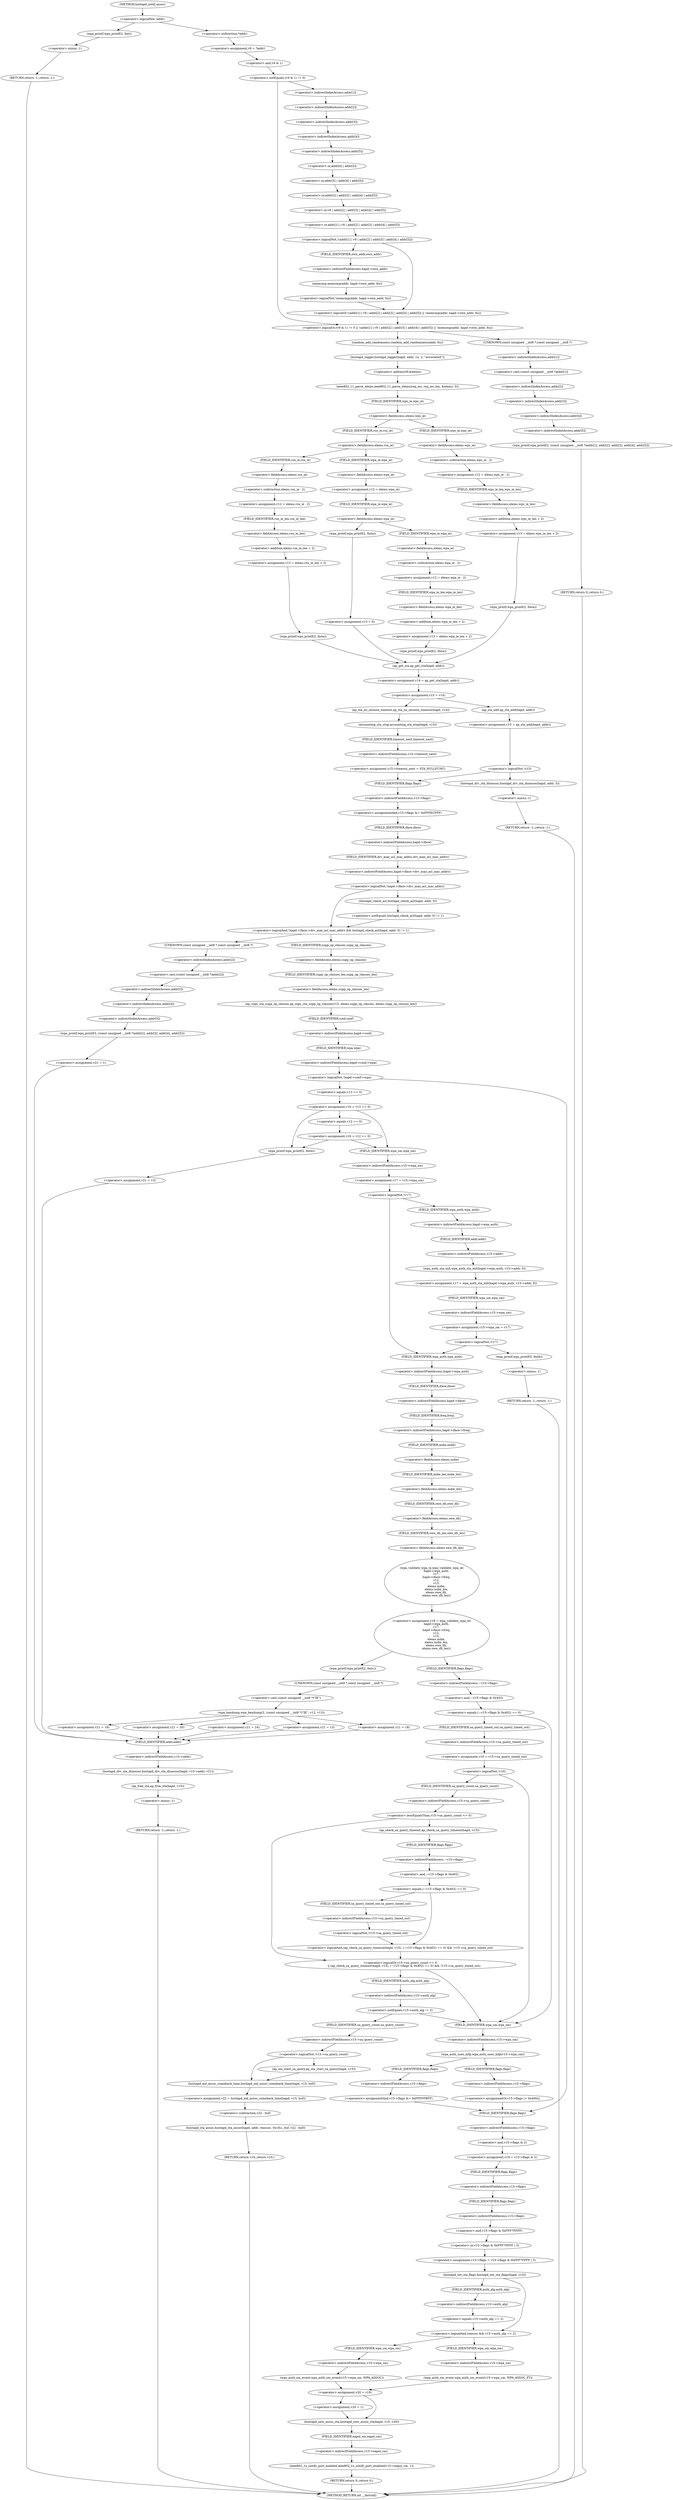 digraph hostapd_notif_assoc {  
"1000147" [label = "(<operator>.logicalNot,!addr)" ]
"1000150" [label = "(wpa_printf,wpa_printf(2, fmt))" ]
"1000153" [label = "(RETURN,return -1;,return -1;)" ]
"1000154" [label = "(<operator>.minus,-1)" ]
"1000156" [label = "(<operator>.assignment,v9 = *addr)" ]
"1000158" [label = "(<operator>.indirection,*addr)" ]
"1000161" [label = "(<operator>.logicalOr,(v9 & 1) != 0 || !(addr[1] | v9 | addr[2] | addr[3] | addr[4] | addr[5]) || !memcmp(addr, hapd->own_addr, 6u))" ]
"1000162" [label = "(<operator>.notEquals,(v9 & 1) != 0)" ]
"1000163" [label = "(<operator>.and,v9 & 1)" ]
"1000167" [label = "(<operator>.logicalOr,!(addr[1] | v9 | addr[2] | addr[3] | addr[4] | addr[5]) || !memcmp(addr, hapd->own_addr, 6u))" ]
"1000168" [label = "(<operator>.logicalNot,!(addr[1] | v9 | addr[2] | addr[3] | addr[4] | addr[5]))" ]
"1000169" [label = "(<operator>.or,addr[1] | v9 | addr[2] | addr[3] | addr[4] | addr[5])" ]
"1000170" [label = "(<operator>.indirectIndexAccess,addr[1])" ]
"1000173" [label = "(<operator>.or,v9 | addr[2] | addr[3] | addr[4] | addr[5])" ]
"1000175" [label = "(<operator>.or,addr[2] | addr[3] | addr[4] | addr[5])" ]
"1000176" [label = "(<operator>.indirectIndexAccess,addr[2])" ]
"1000179" [label = "(<operator>.or,addr[3] | addr[4] | addr[5])" ]
"1000180" [label = "(<operator>.indirectIndexAccess,addr[3])" ]
"1000183" [label = "(<operator>.or,addr[4] | addr[5])" ]
"1000184" [label = "(<operator>.indirectIndexAccess,addr[4])" ]
"1000187" [label = "(<operator>.indirectIndexAccess,addr[5])" ]
"1000190" [label = "(<operator>.logicalNot,!memcmp(addr, hapd->own_addr, 6u))" ]
"1000191" [label = "(memcmp,memcmp(addr, hapd->own_addr, 6u))" ]
"1000193" [label = "(<operator>.indirectFieldAccess,hapd->own_addr)" ]
"1000195" [label = "(FIELD_IDENTIFIER,own_addr,own_addr)" ]
"1000198" [label = "(wpa_printf,wpa_printf(2, (const unsigned __int8 *)addr[1], addr[2], addr[3], addr[4], addr[5]))" ]
"1000200" [label = "(<operator>.cast,(const unsigned __int8 *)addr[1])" ]
"1000201" [label = "(UNKNOWN,const unsigned __int8 *,const unsigned __int8 *)" ]
"1000202" [label = "(<operator>.indirectIndexAccess,addr[1])" ]
"1000205" [label = "(<operator>.indirectIndexAccess,addr[2])" ]
"1000208" [label = "(<operator>.indirectIndexAccess,addr[3])" ]
"1000211" [label = "(<operator>.indirectIndexAccess,addr[4])" ]
"1000214" [label = "(<operator>.indirectIndexAccess,addr[5])" ]
"1000217" [label = "(RETURN,return 0;,return 0;)" ]
"1000219" [label = "(random_add_randomness,random_add_randomness(addr, 6u))" ]
"1000222" [label = "(hostapd_logger,hostapd_logger(hapd, addr, 1u, 2, \"associated\"))" ]
"1000228" [label = "(ieee802_11_parse_elems,ieee802_11_parse_elems(req_ies, req_ies_len, &elems, 0))" ]
"1000231" [label = "(<operator>.addressOf,&elems)" ]
"1000235" [label = "(<operator>.fieldAccess,elems.wps_ie)" ]
"1000237" [label = "(FIELD_IDENTIFIER,wps_ie,wps_ie)" ]
"1000239" [label = "(<operator>.assignment,v12 = elems.wps_ie - 2)" ]
"1000241" [label = "(<operator>.subtraction,elems.wps_ie - 2)" ]
"1000242" [label = "(<operator>.fieldAccess,elems.wps_ie)" ]
"1000244" [label = "(FIELD_IDENTIFIER,wps_ie,wps_ie)" ]
"1000246" [label = "(<operator>.assignment,v13 = elems.wps_ie_len + 2)" ]
"1000248" [label = "(<operator>.addition,elems.wps_ie_len + 2)" ]
"1000249" [label = "(<operator>.fieldAccess,elems.wps_ie_len)" ]
"1000251" [label = "(FIELD_IDENTIFIER,wps_ie_len,wps_ie_len)" ]
"1000253" [label = "(wpa_printf,wpa_printf(2, fmta))" ]
"1000258" [label = "(<operator>.fieldAccess,elems.rsn_ie)" ]
"1000260" [label = "(FIELD_IDENTIFIER,rsn_ie,rsn_ie)" ]
"1000262" [label = "(<operator>.assignment,v12 = elems.rsn_ie - 2)" ]
"1000264" [label = "(<operator>.subtraction,elems.rsn_ie - 2)" ]
"1000265" [label = "(<operator>.fieldAccess,elems.rsn_ie)" ]
"1000267" [label = "(FIELD_IDENTIFIER,rsn_ie,rsn_ie)" ]
"1000269" [label = "(<operator>.assignment,v13 = elems.rsn_ie_len + 2)" ]
"1000271" [label = "(<operator>.addition,elems.rsn_ie_len + 2)" ]
"1000272" [label = "(<operator>.fieldAccess,elems.rsn_ie_len)" ]
"1000274" [label = "(FIELD_IDENTIFIER,rsn_ie_len,rsn_ie_len)" ]
"1000276" [label = "(wpa_printf,wpa_printf(2, fmta))" ]
"1000281" [label = "(<operator>.assignment,v12 = elems.wpa_ie)" ]
"1000283" [label = "(<operator>.fieldAccess,elems.wpa_ie)" ]
"1000285" [label = "(FIELD_IDENTIFIER,wpa_ie,wpa_ie)" ]
"1000287" [label = "(<operator>.fieldAccess,elems.wpa_ie)" ]
"1000289" [label = "(FIELD_IDENTIFIER,wpa_ie,wpa_ie)" ]
"1000291" [label = "(<operator>.assignment,v12 = elems.wpa_ie - 2)" ]
"1000293" [label = "(<operator>.subtraction,elems.wpa_ie - 2)" ]
"1000294" [label = "(<operator>.fieldAccess,elems.wpa_ie)" ]
"1000296" [label = "(FIELD_IDENTIFIER,wpa_ie,wpa_ie)" ]
"1000298" [label = "(<operator>.assignment,v13 = elems.wpa_ie_len + 2)" ]
"1000300" [label = "(<operator>.addition,elems.wpa_ie_len + 2)" ]
"1000301" [label = "(<operator>.fieldAccess,elems.wpa_ie_len)" ]
"1000303" [label = "(FIELD_IDENTIFIER,wpa_ie_len,wpa_ie_len)" ]
"1000305" [label = "(wpa_printf,wpa_printf(2, fmta))" ]
"1000310" [label = "(wpa_printf,wpa_printf(2, fmta))" ]
"1000313" [label = "(<operator>.assignment,v13 = 0)" ]
"1000316" [label = "(<operator>.assignment,v14 = ap_get_sta(hapd, addr))" ]
"1000318" [label = "(ap_get_sta,ap_get_sta(hapd, addr))" ]
"1000321" [label = "(<operator>.assignment,v15 = v14)" ]
"1000327" [label = "(ap_sta_no_session_timeout,ap_sta_no_session_timeout(hapd, v14))" ]
"1000330" [label = "(accounting_sta_stop,accounting_sta_stop(hapd, v15))" ]
"1000333" [label = "(<operator>.assignment,v15->timeout_next = STA_NULLFUNC)" ]
"1000334" [label = "(<operator>.indirectFieldAccess,v15->timeout_next)" ]
"1000336" [label = "(FIELD_IDENTIFIER,timeout_next,timeout_next)" ]
"1000340" [label = "(<operator>.assignment,v15 = ap_sta_add(hapd, addr))" ]
"1000342" [label = "(ap_sta_add,ap_sta_add(hapd, addr))" ]
"1000346" [label = "(<operator>.logicalNot,!v15)" ]
"1000349" [label = "(hostapd_drv_sta_disassoc,hostapd_drv_sta_disassoc(hapd, addr, 5))" ]
"1000353" [label = "(RETURN,return -1;,return -1;)" ]
"1000354" [label = "(<operator>.minus,-1)" ]
"1000356" [label = "(<operators>.assignmentAnd,v15->flags &= 0xFFFECFFF)" ]
"1000357" [label = "(<operator>.indirectFieldAccess,v15->flags)" ]
"1000359" [label = "(FIELD_IDENTIFIER,flags,flags)" ]
"1000362" [label = "(<operator>.logicalAnd,!hapd->iface->drv_max_acl_mac_addrs && hostapd_check_acl(hapd, addr, 0) != 1)" ]
"1000363" [label = "(<operator>.logicalNot,!hapd->iface->drv_max_acl_mac_addrs)" ]
"1000364" [label = "(<operator>.indirectFieldAccess,hapd->iface->drv_max_acl_mac_addrs)" ]
"1000365" [label = "(<operator>.indirectFieldAccess,hapd->iface)" ]
"1000367" [label = "(FIELD_IDENTIFIER,iface,iface)" ]
"1000368" [label = "(FIELD_IDENTIFIER,drv_max_acl_mac_addrs,drv_max_acl_mac_addrs)" ]
"1000369" [label = "(<operator>.notEquals,hostapd_check_acl(hapd, addr, 0) != 1)" ]
"1000370" [label = "(hostapd_check_acl,hostapd_check_acl(hapd, addr, 0))" ]
"1000376" [label = "(wpa_printf,wpa_printf(3, (const unsigned __int8 *)addr[2], addr[3], addr[4], addr[5]))" ]
"1000378" [label = "(<operator>.cast,(const unsigned __int8 *)addr[2])" ]
"1000379" [label = "(UNKNOWN,const unsigned __int8 *,const unsigned __int8 *)" ]
"1000380" [label = "(<operator>.indirectIndexAccess,addr[2])" ]
"1000383" [label = "(<operator>.indirectIndexAccess,addr[3])" ]
"1000386" [label = "(<operator>.indirectIndexAccess,addr[4])" ]
"1000389" [label = "(<operator>.indirectIndexAccess,addr[5])" ]
"1000392" [label = "(<operator>.assignment,v21 = 1)" ]
"1000396" [label = "(hostapd_drv_sta_disassoc,hostapd_drv_sta_disassoc(hapd, v15->addr, v21))" ]
"1000398" [label = "(<operator>.indirectFieldAccess,v15->addr)" ]
"1000400" [label = "(FIELD_IDENTIFIER,addr,addr)" ]
"1000402" [label = "(ap_free_sta,ap_free_sta(hapd, v15))" ]
"1000405" [label = "(RETURN,return -1;,return -1;)" ]
"1000406" [label = "(<operator>.minus,-1)" ]
"1000408" [label = "(ap_copy_sta_supp_op_classes,ap_copy_sta_supp_op_classes(v15, elems.supp_op_classes, elems.supp_op_classes_len))" ]
"1000410" [label = "(<operator>.fieldAccess,elems.supp_op_classes)" ]
"1000412" [label = "(FIELD_IDENTIFIER,supp_op_classes,supp_op_classes)" ]
"1000413" [label = "(<operator>.fieldAccess,elems.supp_op_classes_len)" ]
"1000415" [label = "(FIELD_IDENTIFIER,supp_op_classes_len,supp_op_classes_len)" ]
"1000417" [label = "(<operator>.logicalNot,!hapd->conf->wpa)" ]
"1000418" [label = "(<operator>.indirectFieldAccess,hapd->conf->wpa)" ]
"1000419" [label = "(<operator>.indirectFieldAccess,hapd->conf)" ]
"1000421" [label = "(FIELD_IDENTIFIER,conf,conf)" ]
"1000422" [label = "(FIELD_IDENTIFIER,wpa,wpa)" ]
"1000424" [label = "(<operator>.assignment,v16 = v13 == 0)" ]
"1000426" [label = "(<operator>.equals,v13 == 0)" ]
"1000431" [label = "(<operator>.assignment,v16 = v12 == 0)" ]
"1000433" [label = "(<operator>.equals,v12 == 0)" ]
"1000439" [label = "(wpa_printf,wpa_printf(2, fmtb))" ]
"1000442" [label = "(<operator>.assignment,v21 = 13)" ]
"1000446" [label = "(<operator>.assignment,v17 = v15->wpa_sm)" ]
"1000448" [label = "(<operator>.indirectFieldAccess,v15->wpa_sm)" ]
"1000450" [label = "(FIELD_IDENTIFIER,wpa_sm,wpa_sm)" ]
"1000452" [label = "(<operator>.logicalNot,!v17)" ]
"1000455" [label = "(<operator>.assignment,v17 = wpa_auth_sta_init(hapd->wpa_auth, v15->addr, 0))" ]
"1000457" [label = "(wpa_auth_sta_init,wpa_auth_sta_init(hapd->wpa_auth, v15->addr, 0))" ]
"1000458" [label = "(<operator>.indirectFieldAccess,hapd->wpa_auth)" ]
"1000460" [label = "(FIELD_IDENTIFIER,wpa_auth,wpa_auth)" ]
"1000461" [label = "(<operator>.indirectFieldAccess,v15->addr)" ]
"1000463" [label = "(FIELD_IDENTIFIER,addr,addr)" ]
"1000465" [label = "(<operator>.assignment,v15->wpa_sm = v17)" ]
"1000466" [label = "(<operator>.indirectFieldAccess,v15->wpa_sm)" ]
"1000468" [label = "(FIELD_IDENTIFIER,wpa_sm,wpa_sm)" ]
"1000471" [label = "(<operator>.logicalNot,!v17)" ]
"1000474" [label = "(wpa_printf,wpa_printf(5, fmtb))" ]
"1000477" [label = "(RETURN,return -1;,return -1;)" ]
"1000478" [label = "(<operator>.minus,-1)" ]
"1000480" [label = "(<operator>.assignment,v18 = wpa_validate_wpa_ie(\n          hapd->wpa_auth,\n          v17,\n          hapd->iface->freq,\n          v12,\n          v13,\n          elems.mdie,\n          elems.mdie_len,\n          elems.owe_dh,\n          elems.owe_dh_len))" ]
"1000482" [label = "(wpa_validate_wpa_ie,wpa_validate_wpa_ie(\n          hapd->wpa_auth,\n          v17,\n          hapd->iface->freq,\n          v12,\n          v13,\n          elems.mdie,\n          elems.mdie_len,\n          elems.owe_dh,\n          elems.owe_dh_len))" ]
"1000483" [label = "(<operator>.indirectFieldAccess,hapd->wpa_auth)" ]
"1000485" [label = "(FIELD_IDENTIFIER,wpa_auth,wpa_auth)" ]
"1000487" [label = "(<operator>.indirectFieldAccess,hapd->iface->freq)" ]
"1000488" [label = "(<operator>.indirectFieldAccess,hapd->iface)" ]
"1000490" [label = "(FIELD_IDENTIFIER,iface,iface)" ]
"1000491" [label = "(FIELD_IDENTIFIER,freq,freq)" ]
"1000494" [label = "(<operator>.fieldAccess,elems.mdie)" ]
"1000496" [label = "(FIELD_IDENTIFIER,mdie,mdie)" ]
"1000497" [label = "(<operator>.fieldAccess,elems.mdie_len)" ]
"1000499" [label = "(FIELD_IDENTIFIER,mdie_len,mdie_len)" ]
"1000500" [label = "(<operator>.fieldAccess,elems.owe_dh)" ]
"1000502" [label = "(FIELD_IDENTIFIER,owe_dh,owe_dh)" ]
"1000503" [label = "(<operator>.fieldAccess,elems.owe_dh_len)" ]
"1000505" [label = "(FIELD_IDENTIFIER,owe_dh_len,owe_dh_len)" ]
"1000509" [label = "(wpa_printf,wpa_printf(2, fmtc))" ]
"1000512" [label = "(wpa_hexdump,wpa_hexdump(2, (const unsigned __int8 *)\"IE\", v12, v13))" ]
"1000514" [label = "(<operator>.cast,(const unsigned __int8 *)\"IE\")" ]
"1000515" [label = "(UNKNOWN,const unsigned __int8 *,const unsigned __int8 *)" ]
"1000523" [label = "(<operator>.assignment,v21 = 18)" ]
"1000528" [label = "(<operator>.assignment,v21 = 19)" ]
"1000533" [label = "(<operator>.assignment,v21 = 20)" ]
"1000538" [label = "(<operator>.assignment,v21 = 24)" ]
"1000543" [label = "(<operator>.assignment,v21 = 13)" ]
"1000549" [label = "(<operator>.equals,(~v15->flags & 0x402) == 0)" ]
"1000550" [label = "(<operator>.and,~v15->flags & 0x402)" ]
"1000551" [label = "(<operator>.indirectFieldAccess,~v15->flags)" ]
"1000553" [label = "(FIELD_IDENTIFIER,flags,flags)" ]
"1000557" [label = "(<operator>.assignment,v10 = v15->sa_query_timed_out)" ]
"1000559" [label = "(<operator>.indirectFieldAccess,v15->sa_query_timed_out)" ]
"1000561" [label = "(FIELD_IDENTIFIER,sa_query_timed_out,sa_query_timed_out)" ]
"1000563" [label = "(<operator>.logicalNot,!v10)" ]
"1000567" [label = "(<operator>.logicalOr,v15->sa_query_count <= 0\n        || (ap_check_sa_query_timeout(hapd, v15), (~v15->flags & 0x402) == 0) && !v15->sa_query_timed_out)" ]
"1000568" [label = "(<operator>.lessEqualsThan,v15->sa_query_count <= 0)" ]
"1000569" [label = "(<operator>.indirectFieldAccess,v15->sa_query_count)" ]
"1000571" [label = "(FIELD_IDENTIFIER,sa_query_count,sa_query_count)" ]
"1000573" [label = "(<operator>.logicalAnd,(ap_check_sa_query_timeout(hapd, v15), (~v15->flags & 0x402) == 0) && !v15->sa_query_timed_out)" ]
"1000575" [label = "(ap_check_sa_query_timeout,ap_check_sa_query_timeout(hapd, v15))" ]
"1000578" [label = "(<operator>.equals,(~v15->flags & 0x402) == 0)" ]
"1000579" [label = "(<operator>.and,~v15->flags & 0x402)" ]
"1000580" [label = "(<operator>.indirectFieldAccess,~v15->flags)" ]
"1000582" [label = "(FIELD_IDENTIFIER,flags,flags)" ]
"1000585" [label = "(<operator>.logicalNot,!v15->sa_query_timed_out)" ]
"1000586" [label = "(<operator>.indirectFieldAccess,v15->sa_query_timed_out)" ]
"1000588" [label = "(FIELD_IDENTIFIER,sa_query_timed_out,sa_query_timed_out)" ]
"1000591" [label = "(<operator>.notEquals,v15->auth_alg != 2)" ]
"1000592" [label = "(<operator>.indirectFieldAccess,v15->auth_alg)" ]
"1000594" [label = "(FIELD_IDENTIFIER,auth_alg,auth_alg)" ]
"1000598" [label = "(<operator>.logicalNot,!v15->sa_query_count)" ]
"1000599" [label = "(<operator>.indirectFieldAccess,v15->sa_query_count)" ]
"1000601" [label = "(FIELD_IDENTIFIER,sa_query_count,sa_query_count)" ]
"1000602" [label = "(ap_sta_start_sa_query,ap_sta_start_sa_query(hapd, v15))" ]
"1000605" [label = "(<operator>.assignment,v22 = hostapd_eid_assoc_comeback_time(hapd, v15, buf))" ]
"1000607" [label = "(hostapd_eid_assoc_comeback_time,hostapd_eid_assoc_comeback_time(hapd, v15, buf))" ]
"1000611" [label = "(hostapd_sta_assoc,hostapd_sta_assoc(hapd, addr, reassoc, 0x1Eu, buf, v22 - buf))" ]
"1000617" [label = "(<operator>.subtraction,v22 - buf)" ]
"1000620" [label = "(RETURN,return v10;,return v10;)" ]
"1000623" [label = "(wpa_auth_uses_mfp,wpa_auth_uses_mfp(v15->wpa_sm))" ]
"1000624" [label = "(<operator>.indirectFieldAccess,v15->wpa_sm)" ]
"1000626" [label = "(FIELD_IDENTIFIER,wpa_sm,wpa_sm)" ]
"1000627" [label = "(<operators>.assignmentOr,v15->flags |= 0x400u)" ]
"1000628" [label = "(<operator>.indirectFieldAccess,v15->flags)" ]
"1000630" [label = "(FIELD_IDENTIFIER,flags,flags)" ]
"1000633" [label = "(<operators>.assignmentAnd,v15->flags &= 0xFFFFFBFF)" ]
"1000634" [label = "(<operator>.indirectFieldAccess,v15->flags)" ]
"1000636" [label = "(FIELD_IDENTIFIER,flags,flags)" ]
"1000639" [label = "(<operator>.assignment,v19 = v15->flags & 2)" ]
"1000641" [label = "(<operator>.and,v15->flags & 2)" ]
"1000642" [label = "(<operator>.indirectFieldAccess,v15->flags)" ]
"1000644" [label = "(FIELD_IDENTIFIER,flags,flags)" ]
"1000646" [label = "(<operator>.assignment,v15->flags = v15->flags & 0xFFF7FFFF | 3)" ]
"1000647" [label = "(<operator>.indirectFieldAccess,v15->flags)" ]
"1000649" [label = "(FIELD_IDENTIFIER,flags,flags)" ]
"1000650" [label = "(<operator>.or,v15->flags & 0xFFF7FFFF | 3)" ]
"1000651" [label = "(<operator>.and,v15->flags & 0xFFF7FFFF)" ]
"1000652" [label = "(<operator>.indirectFieldAccess,v15->flags)" ]
"1000654" [label = "(FIELD_IDENTIFIER,flags,flags)" ]
"1000657" [label = "(hostapd_set_sta_flags,hostapd_set_sta_flags(hapd, v15))" ]
"1000661" [label = "(<operator>.logicalAnd,reassoc && v15->auth_alg == 2)" ]
"1000663" [label = "(<operator>.equals,v15->auth_alg == 2)" ]
"1000664" [label = "(<operator>.indirectFieldAccess,v15->auth_alg)" ]
"1000666" [label = "(FIELD_IDENTIFIER,auth_alg,auth_alg)" ]
"1000668" [label = "(wpa_auth_sm_event,wpa_auth_sm_event(v15->wpa_sm, WPA_ASSOC_FT))" ]
"1000669" [label = "(<operator>.indirectFieldAccess,v15->wpa_sm)" ]
"1000671" [label = "(FIELD_IDENTIFIER,wpa_sm,wpa_sm)" ]
"1000674" [label = "(wpa_auth_sm_event,wpa_auth_sm_event(v15->wpa_sm, WPA_ASSOC))" ]
"1000675" [label = "(<operator>.indirectFieldAccess,v15->wpa_sm)" ]
"1000677" [label = "(FIELD_IDENTIFIER,wpa_sm,wpa_sm)" ]
"1000679" [label = "(<operator>.assignment,v20 = v19)" ]
"1000684" [label = "(<operator>.assignment,v20 = 1)" ]
"1000687" [label = "(hostapd_new_assoc_sta,hostapd_new_assoc_sta(hapd, v15, v20))" ]
"1000691" [label = "(ieee802_1x_notify_port_enabled,ieee802_1x_notify_port_enabled(v15->eapol_sm, 1))" ]
"1000692" [label = "(<operator>.indirectFieldAccess,v15->eapol_sm)" ]
"1000694" [label = "(FIELD_IDENTIFIER,eapol_sm,eapol_sm)" ]
"1000696" [label = "(RETURN,return 0;,return 0;)" ]
"1000120" [label = "(METHOD,hostapd_notif_assoc)" ]
"1000698" [label = "(METHOD_RETURN,int __fastcall)" ]
  "1000147" -> "1000150" 
  "1000147" -> "1000158" 
  "1000150" -> "1000154" 
  "1000153" -> "1000698" 
  "1000154" -> "1000153" 
  "1000156" -> "1000163" 
  "1000158" -> "1000156" 
  "1000161" -> "1000201" 
  "1000161" -> "1000219" 
  "1000162" -> "1000161" 
  "1000162" -> "1000170" 
  "1000163" -> "1000162" 
  "1000167" -> "1000161" 
  "1000168" -> "1000167" 
  "1000168" -> "1000195" 
  "1000169" -> "1000168" 
  "1000170" -> "1000176" 
  "1000173" -> "1000169" 
  "1000175" -> "1000173" 
  "1000176" -> "1000180" 
  "1000179" -> "1000175" 
  "1000180" -> "1000184" 
  "1000183" -> "1000179" 
  "1000184" -> "1000187" 
  "1000187" -> "1000183" 
  "1000190" -> "1000167" 
  "1000191" -> "1000190" 
  "1000193" -> "1000191" 
  "1000195" -> "1000193" 
  "1000198" -> "1000217" 
  "1000200" -> "1000205" 
  "1000201" -> "1000202" 
  "1000202" -> "1000200" 
  "1000205" -> "1000208" 
  "1000208" -> "1000211" 
  "1000211" -> "1000214" 
  "1000214" -> "1000198" 
  "1000217" -> "1000698" 
  "1000219" -> "1000222" 
  "1000222" -> "1000231" 
  "1000228" -> "1000237" 
  "1000231" -> "1000228" 
  "1000235" -> "1000244" 
  "1000235" -> "1000260" 
  "1000237" -> "1000235" 
  "1000239" -> "1000251" 
  "1000241" -> "1000239" 
  "1000242" -> "1000241" 
  "1000244" -> "1000242" 
  "1000246" -> "1000253" 
  "1000248" -> "1000246" 
  "1000249" -> "1000248" 
  "1000251" -> "1000249" 
  "1000253" -> "1000318" 
  "1000258" -> "1000267" 
  "1000258" -> "1000285" 
  "1000260" -> "1000258" 
  "1000262" -> "1000274" 
  "1000264" -> "1000262" 
  "1000265" -> "1000264" 
  "1000267" -> "1000265" 
  "1000269" -> "1000276" 
  "1000271" -> "1000269" 
  "1000272" -> "1000271" 
  "1000274" -> "1000272" 
  "1000276" -> "1000318" 
  "1000281" -> "1000289" 
  "1000283" -> "1000281" 
  "1000285" -> "1000283" 
  "1000287" -> "1000296" 
  "1000287" -> "1000310" 
  "1000289" -> "1000287" 
  "1000291" -> "1000303" 
  "1000293" -> "1000291" 
  "1000294" -> "1000293" 
  "1000296" -> "1000294" 
  "1000298" -> "1000305" 
  "1000300" -> "1000298" 
  "1000301" -> "1000300" 
  "1000303" -> "1000301" 
  "1000305" -> "1000318" 
  "1000310" -> "1000313" 
  "1000313" -> "1000318" 
  "1000316" -> "1000321" 
  "1000318" -> "1000316" 
  "1000321" -> "1000327" 
  "1000321" -> "1000342" 
  "1000327" -> "1000330" 
  "1000330" -> "1000336" 
  "1000333" -> "1000359" 
  "1000334" -> "1000333" 
  "1000336" -> "1000334" 
  "1000340" -> "1000346" 
  "1000342" -> "1000340" 
  "1000346" -> "1000349" 
  "1000346" -> "1000359" 
  "1000349" -> "1000354" 
  "1000353" -> "1000698" 
  "1000354" -> "1000353" 
  "1000356" -> "1000367" 
  "1000357" -> "1000356" 
  "1000359" -> "1000357" 
  "1000362" -> "1000379" 
  "1000362" -> "1000412" 
  "1000363" -> "1000362" 
  "1000363" -> "1000370" 
  "1000364" -> "1000363" 
  "1000365" -> "1000368" 
  "1000367" -> "1000365" 
  "1000368" -> "1000364" 
  "1000369" -> "1000362" 
  "1000370" -> "1000369" 
  "1000376" -> "1000392" 
  "1000378" -> "1000383" 
  "1000379" -> "1000380" 
  "1000380" -> "1000378" 
  "1000383" -> "1000386" 
  "1000386" -> "1000389" 
  "1000389" -> "1000376" 
  "1000392" -> "1000400" 
  "1000396" -> "1000402" 
  "1000398" -> "1000396" 
  "1000400" -> "1000398" 
  "1000402" -> "1000406" 
  "1000405" -> "1000698" 
  "1000406" -> "1000405" 
  "1000408" -> "1000421" 
  "1000410" -> "1000415" 
  "1000412" -> "1000410" 
  "1000413" -> "1000408" 
  "1000415" -> "1000413" 
  "1000417" -> "1000644" 
  "1000417" -> "1000426" 
  "1000418" -> "1000417" 
  "1000419" -> "1000422" 
  "1000421" -> "1000419" 
  "1000422" -> "1000418" 
  "1000424" -> "1000433" 
  "1000424" -> "1000439" 
  "1000424" -> "1000450" 
  "1000426" -> "1000424" 
  "1000431" -> "1000439" 
  "1000431" -> "1000450" 
  "1000433" -> "1000431" 
  "1000439" -> "1000442" 
  "1000442" -> "1000400" 
  "1000446" -> "1000452" 
  "1000448" -> "1000446" 
  "1000450" -> "1000448" 
  "1000452" -> "1000460" 
  "1000452" -> "1000485" 
  "1000455" -> "1000468" 
  "1000457" -> "1000455" 
  "1000458" -> "1000463" 
  "1000460" -> "1000458" 
  "1000461" -> "1000457" 
  "1000463" -> "1000461" 
  "1000465" -> "1000471" 
  "1000466" -> "1000465" 
  "1000468" -> "1000466" 
  "1000471" -> "1000474" 
  "1000471" -> "1000485" 
  "1000474" -> "1000478" 
  "1000477" -> "1000698" 
  "1000478" -> "1000477" 
  "1000480" -> "1000509" 
  "1000480" -> "1000553" 
  "1000482" -> "1000480" 
  "1000483" -> "1000490" 
  "1000485" -> "1000483" 
  "1000487" -> "1000496" 
  "1000488" -> "1000491" 
  "1000490" -> "1000488" 
  "1000491" -> "1000487" 
  "1000494" -> "1000499" 
  "1000496" -> "1000494" 
  "1000497" -> "1000502" 
  "1000499" -> "1000497" 
  "1000500" -> "1000505" 
  "1000502" -> "1000500" 
  "1000503" -> "1000482" 
  "1000505" -> "1000503" 
  "1000509" -> "1000515" 
  "1000512" -> "1000523" 
  "1000512" -> "1000528" 
  "1000512" -> "1000533" 
  "1000512" -> "1000538" 
  "1000512" -> "1000543" 
  "1000514" -> "1000512" 
  "1000515" -> "1000514" 
  "1000523" -> "1000400" 
  "1000528" -> "1000400" 
  "1000533" -> "1000400" 
  "1000538" -> "1000400" 
  "1000543" -> "1000400" 
  "1000549" -> "1000561" 
  "1000549" -> "1000626" 
  "1000550" -> "1000549" 
  "1000551" -> "1000550" 
  "1000553" -> "1000551" 
  "1000557" -> "1000563" 
  "1000559" -> "1000557" 
  "1000561" -> "1000559" 
  "1000563" -> "1000571" 
  "1000563" -> "1000626" 
  "1000567" -> "1000594" 
  "1000567" -> "1000626" 
  "1000568" -> "1000567" 
  "1000568" -> "1000575" 
  "1000569" -> "1000568" 
  "1000571" -> "1000569" 
  "1000573" -> "1000567" 
  "1000575" -> "1000582" 
  "1000578" -> "1000573" 
  "1000578" -> "1000588" 
  "1000579" -> "1000578" 
  "1000580" -> "1000579" 
  "1000582" -> "1000580" 
  "1000585" -> "1000573" 
  "1000586" -> "1000585" 
  "1000588" -> "1000586" 
  "1000591" -> "1000601" 
  "1000591" -> "1000626" 
  "1000592" -> "1000591" 
  "1000594" -> "1000592" 
  "1000598" -> "1000602" 
  "1000598" -> "1000607" 
  "1000599" -> "1000598" 
  "1000601" -> "1000599" 
  "1000602" -> "1000607" 
  "1000605" -> "1000617" 
  "1000607" -> "1000605" 
  "1000611" -> "1000620" 
  "1000617" -> "1000611" 
  "1000620" -> "1000698" 
  "1000623" -> "1000630" 
  "1000623" -> "1000636" 
  "1000624" -> "1000623" 
  "1000626" -> "1000624" 
  "1000627" -> "1000644" 
  "1000628" -> "1000627" 
  "1000630" -> "1000628" 
  "1000633" -> "1000644" 
  "1000634" -> "1000633" 
  "1000636" -> "1000634" 
  "1000639" -> "1000649" 
  "1000641" -> "1000639" 
  "1000642" -> "1000641" 
  "1000644" -> "1000642" 
  "1000646" -> "1000657" 
  "1000647" -> "1000654" 
  "1000649" -> "1000647" 
  "1000650" -> "1000646" 
  "1000651" -> "1000650" 
  "1000652" -> "1000651" 
  "1000654" -> "1000652" 
  "1000657" -> "1000661" 
  "1000657" -> "1000666" 
  "1000661" -> "1000671" 
  "1000661" -> "1000677" 
  "1000663" -> "1000661" 
  "1000664" -> "1000663" 
  "1000666" -> "1000664" 
  "1000668" -> "1000679" 
  "1000669" -> "1000668" 
  "1000671" -> "1000669" 
  "1000674" -> "1000679" 
  "1000675" -> "1000674" 
  "1000677" -> "1000675" 
  "1000679" -> "1000684" 
  "1000679" -> "1000687" 
  "1000684" -> "1000687" 
  "1000687" -> "1000694" 
  "1000691" -> "1000696" 
  "1000692" -> "1000691" 
  "1000694" -> "1000692" 
  "1000696" -> "1000698" 
  "1000120" -> "1000147" 
}
